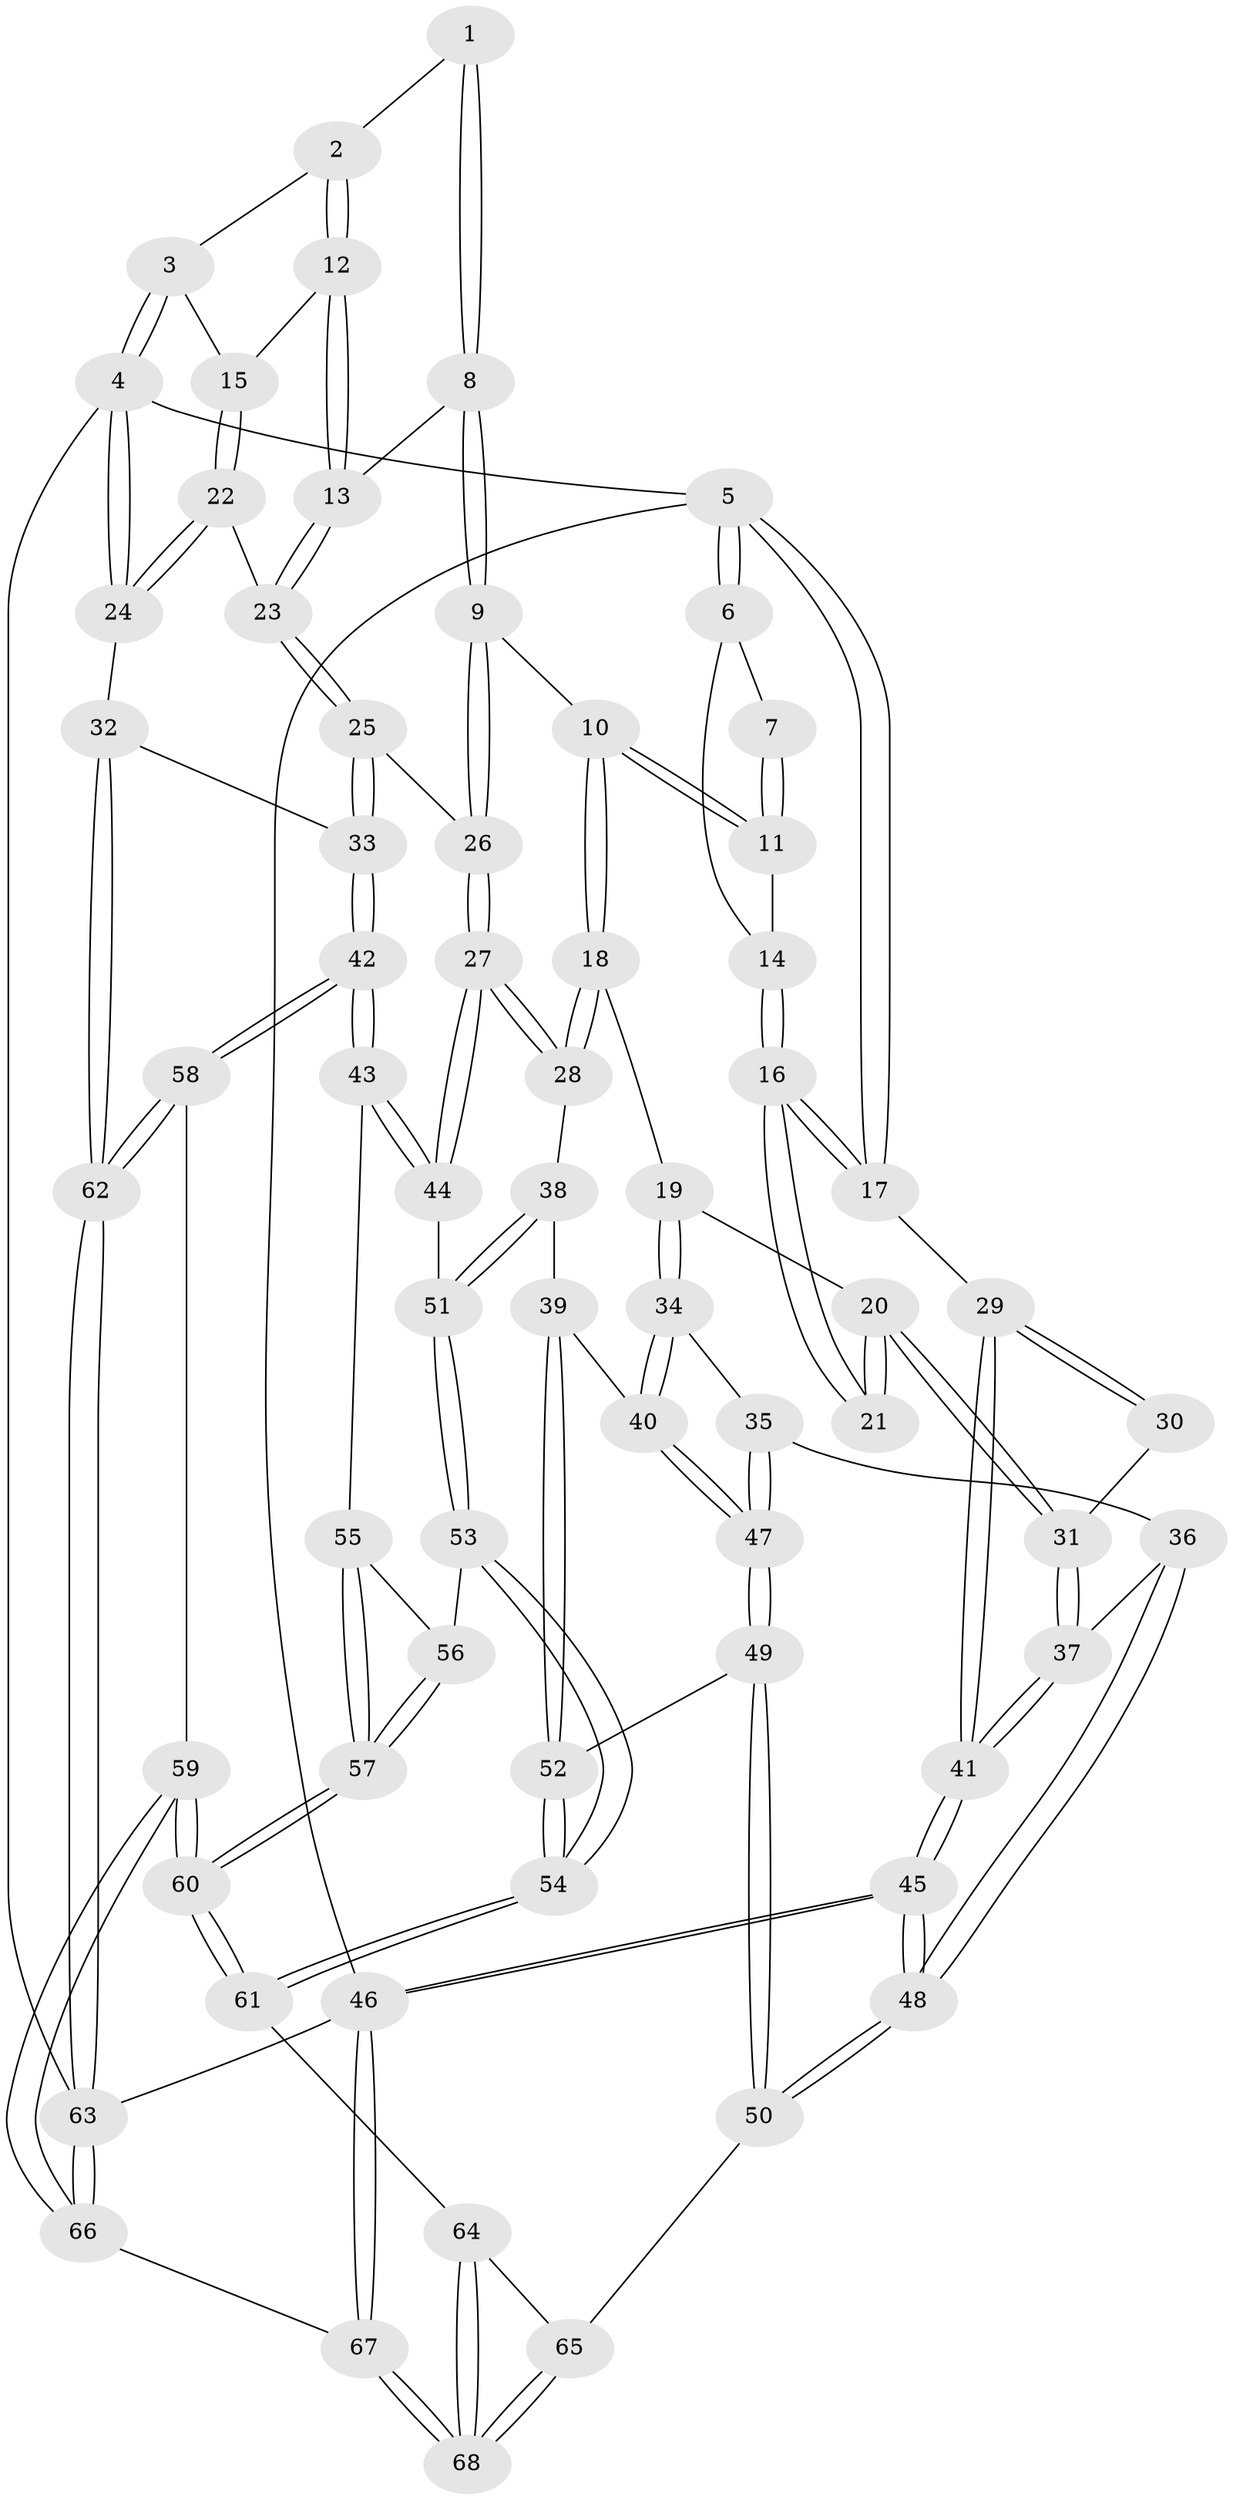 // Generated by graph-tools (version 1.1) at 2025/51/03/09/25 03:51:09]
// undirected, 68 vertices, 167 edges
graph export_dot {
graph [start="1"]
  node [color=gray90,style=filled];
  1 [pos="+0.3937978173755916+0"];
  2 [pos="+0.8437544646051858+0"];
  3 [pos="+0.909843457083844+0"];
  4 [pos="+1+0"];
  5 [pos="+0+0"];
  6 [pos="+0.0070544214780272506+0"];
  7 [pos="+0.18383947447205173+0"];
  8 [pos="+0.44971429686770825+0.20494592511052362"];
  9 [pos="+0.4300819784949829+0.24415212008083087"];
  10 [pos="+0.3874327344651192+0.27036399121154125"];
  11 [pos="+0.22957908398748283+0.14013594144272395"];
  12 [pos="+0.7300496606670308+0.054185876087676124"];
  13 [pos="+0.6739580529051193+0.16025088610269278"];
  14 [pos="+0.15159246019569342+0.2193745308723714"];
  15 [pos="+0.8568163204122827+0.2338663948407778"];
  16 [pos="+0.1323962457988887+0.27139388204890175"];
  17 [pos="+0+0.12090987081701478"];
  18 [pos="+0.33273324416990013+0.3360869833448451"];
  19 [pos="+0.23386905332141236+0.3737395359173943"];
  20 [pos="+0.22228902551484736+0.3702740309590724"];
  21 [pos="+0.1756626586261504+0.33150819427156586"];
  22 [pos="+0.8872466594558196+0.32479371932824874"];
  23 [pos="+0.7377038742902035+0.32431026915077915"];
  24 [pos="+1+0.3732114023584086"];
  25 [pos="+0.6797831923593254+0.3922577685200476"];
  26 [pos="+0.6166337086155681+0.4182165746757782"];
  27 [pos="+0.5479849182989589+0.566316922159454"];
  28 [pos="+0.4664096062060108+0.5572468631099333"];
  29 [pos="+0+0.30516845049229585"];
  30 [pos="+0.028933982494641117+0.3804843542388236"];
  31 [pos="+0.07072636708160272+0.4765129738748858"];
  32 [pos="+1+0.572221305701978"];
  33 [pos="+0.8563465123723937+0.6106243974852049"];
  34 [pos="+0.23579815139204374+0.4443615775461187"];
  35 [pos="+0.1648786487612303+0.5696009254449595"];
  36 [pos="+0.10567504776884513+0.5713980309268258"];
  37 [pos="+0.053760138296890234+0.49951686023682523"];
  38 [pos="+0.36446406187916364+0.6141689452190519"];
  39 [pos="+0.35913407972236006+0.6159992958699109"];
  40 [pos="+0.33114542397927044+0.6126185687954039"];
  41 [pos="+0+0.521043776940923"];
  42 [pos="+0.7154874452956648+0.7062206769678686"];
  43 [pos="+0.6078300672928948+0.6478732573134091"];
  44 [pos="+0.5904542657757926+0.6309992765886793"];
  45 [pos="+0+0.9475259620081039"];
  46 [pos="+0+1"];
  47 [pos="+0.23547623415088084+0.6595182749527818"];
  48 [pos="+0+0.8483642962310476"];
  49 [pos="+0.19790805453386867+0.7319753614638405"];
  50 [pos="+0.06480923026936057+0.8271946500867511"];
  51 [pos="+0.4493507075551476+0.7362793556213975"];
  52 [pos="+0.3639464651825915+0.798740261206561"];
  53 [pos="+0.4383024659861609+0.7623385015080628"];
  54 [pos="+0.37435815025773844+0.8135030150988427"];
  55 [pos="+0.529905258919983+0.7643310410933866"];
  56 [pos="+0.4771593860768874+0.7728832306842501"];
  57 [pos="+0.5149930041406157+0.8846960827656132"];
  58 [pos="+0.7188311621013678+0.7676568855598168"];
  59 [pos="+0.5685922509965502+1"];
  60 [pos="+0.5137699865904267+0.9476199477091737"];
  61 [pos="+0.3795025164858666+0.8635058056745765"];
  62 [pos="+1+1"];
  63 [pos="+1+1"];
  64 [pos="+0.36237226877454065+0.8729535847080685"];
  65 [pos="+0.26109927688525875+0.9009543774476779"];
  66 [pos="+0.5920968404324102+1"];
  67 [pos="+0.2764054565512649+1"];
  68 [pos="+0.2765040869471407+1"];
  1 -- 2;
  1 -- 8;
  1 -- 8;
  2 -- 3;
  2 -- 12;
  2 -- 12;
  3 -- 4;
  3 -- 4;
  3 -- 15;
  4 -- 5;
  4 -- 24;
  4 -- 24;
  4 -- 63;
  5 -- 6;
  5 -- 6;
  5 -- 17;
  5 -- 17;
  5 -- 46;
  6 -- 7;
  6 -- 14;
  7 -- 11;
  7 -- 11;
  8 -- 9;
  8 -- 9;
  8 -- 13;
  9 -- 10;
  9 -- 26;
  9 -- 26;
  10 -- 11;
  10 -- 11;
  10 -- 18;
  10 -- 18;
  11 -- 14;
  12 -- 13;
  12 -- 13;
  12 -- 15;
  13 -- 23;
  13 -- 23;
  14 -- 16;
  14 -- 16;
  15 -- 22;
  15 -- 22;
  16 -- 17;
  16 -- 17;
  16 -- 21;
  16 -- 21;
  17 -- 29;
  18 -- 19;
  18 -- 28;
  18 -- 28;
  19 -- 20;
  19 -- 34;
  19 -- 34;
  20 -- 21;
  20 -- 21;
  20 -- 31;
  20 -- 31;
  22 -- 23;
  22 -- 24;
  22 -- 24;
  23 -- 25;
  23 -- 25;
  24 -- 32;
  25 -- 26;
  25 -- 33;
  25 -- 33;
  26 -- 27;
  26 -- 27;
  27 -- 28;
  27 -- 28;
  27 -- 44;
  27 -- 44;
  28 -- 38;
  29 -- 30;
  29 -- 30;
  29 -- 41;
  29 -- 41;
  30 -- 31;
  31 -- 37;
  31 -- 37;
  32 -- 33;
  32 -- 62;
  32 -- 62;
  33 -- 42;
  33 -- 42;
  34 -- 35;
  34 -- 40;
  34 -- 40;
  35 -- 36;
  35 -- 47;
  35 -- 47;
  36 -- 37;
  36 -- 48;
  36 -- 48;
  37 -- 41;
  37 -- 41;
  38 -- 39;
  38 -- 51;
  38 -- 51;
  39 -- 40;
  39 -- 52;
  39 -- 52;
  40 -- 47;
  40 -- 47;
  41 -- 45;
  41 -- 45;
  42 -- 43;
  42 -- 43;
  42 -- 58;
  42 -- 58;
  43 -- 44;
  43 -- 44;
  43 -- 55;
  44 -- 51;
  45 -- 46;
  45 -- 46;
  45 -- 48;
  45 -- 48;
  46 -- 67;
  46 -- 67;
  46 -- 63;
  47 -- 49;
  47 -- 49;
  48 -- 50;
  48 -- 50;
  49 -- 50;
  49 -- 50;
  49 -- 52;
  50 -- 65;
  51 -- 53;
  51 -- 53;
  52 -- 54;
  52 -- 54;
  53 -- 54;
  53 -- 54;
  53 -- 56;
  54 -- 61;
  54 -- 61;
  55 -- 56;
  55 -- 57;
  55 -- 57;
  56 -- 57;
  56 -- 57;
  57 -- 60;
  57 -- 60;
  58 -- 59;
  58 -- 62;
  58 -- 62;
  59 -- 60;
  59 -- 60;
  59 -- 66;
  59 -- 66;
  60 -- 61;
  60 -- 61;
  61 -- 64;
  62 -- 63;
  62 -- 63;
  63 -- 66;
  63 -- 66;
  64 -- 65;
  64 -- 68;
  64 -- 68;
  65 -- 68;
  65 -- 68;
  66 -- 67;
  67 -- 68;
  67 -- 68;
}
